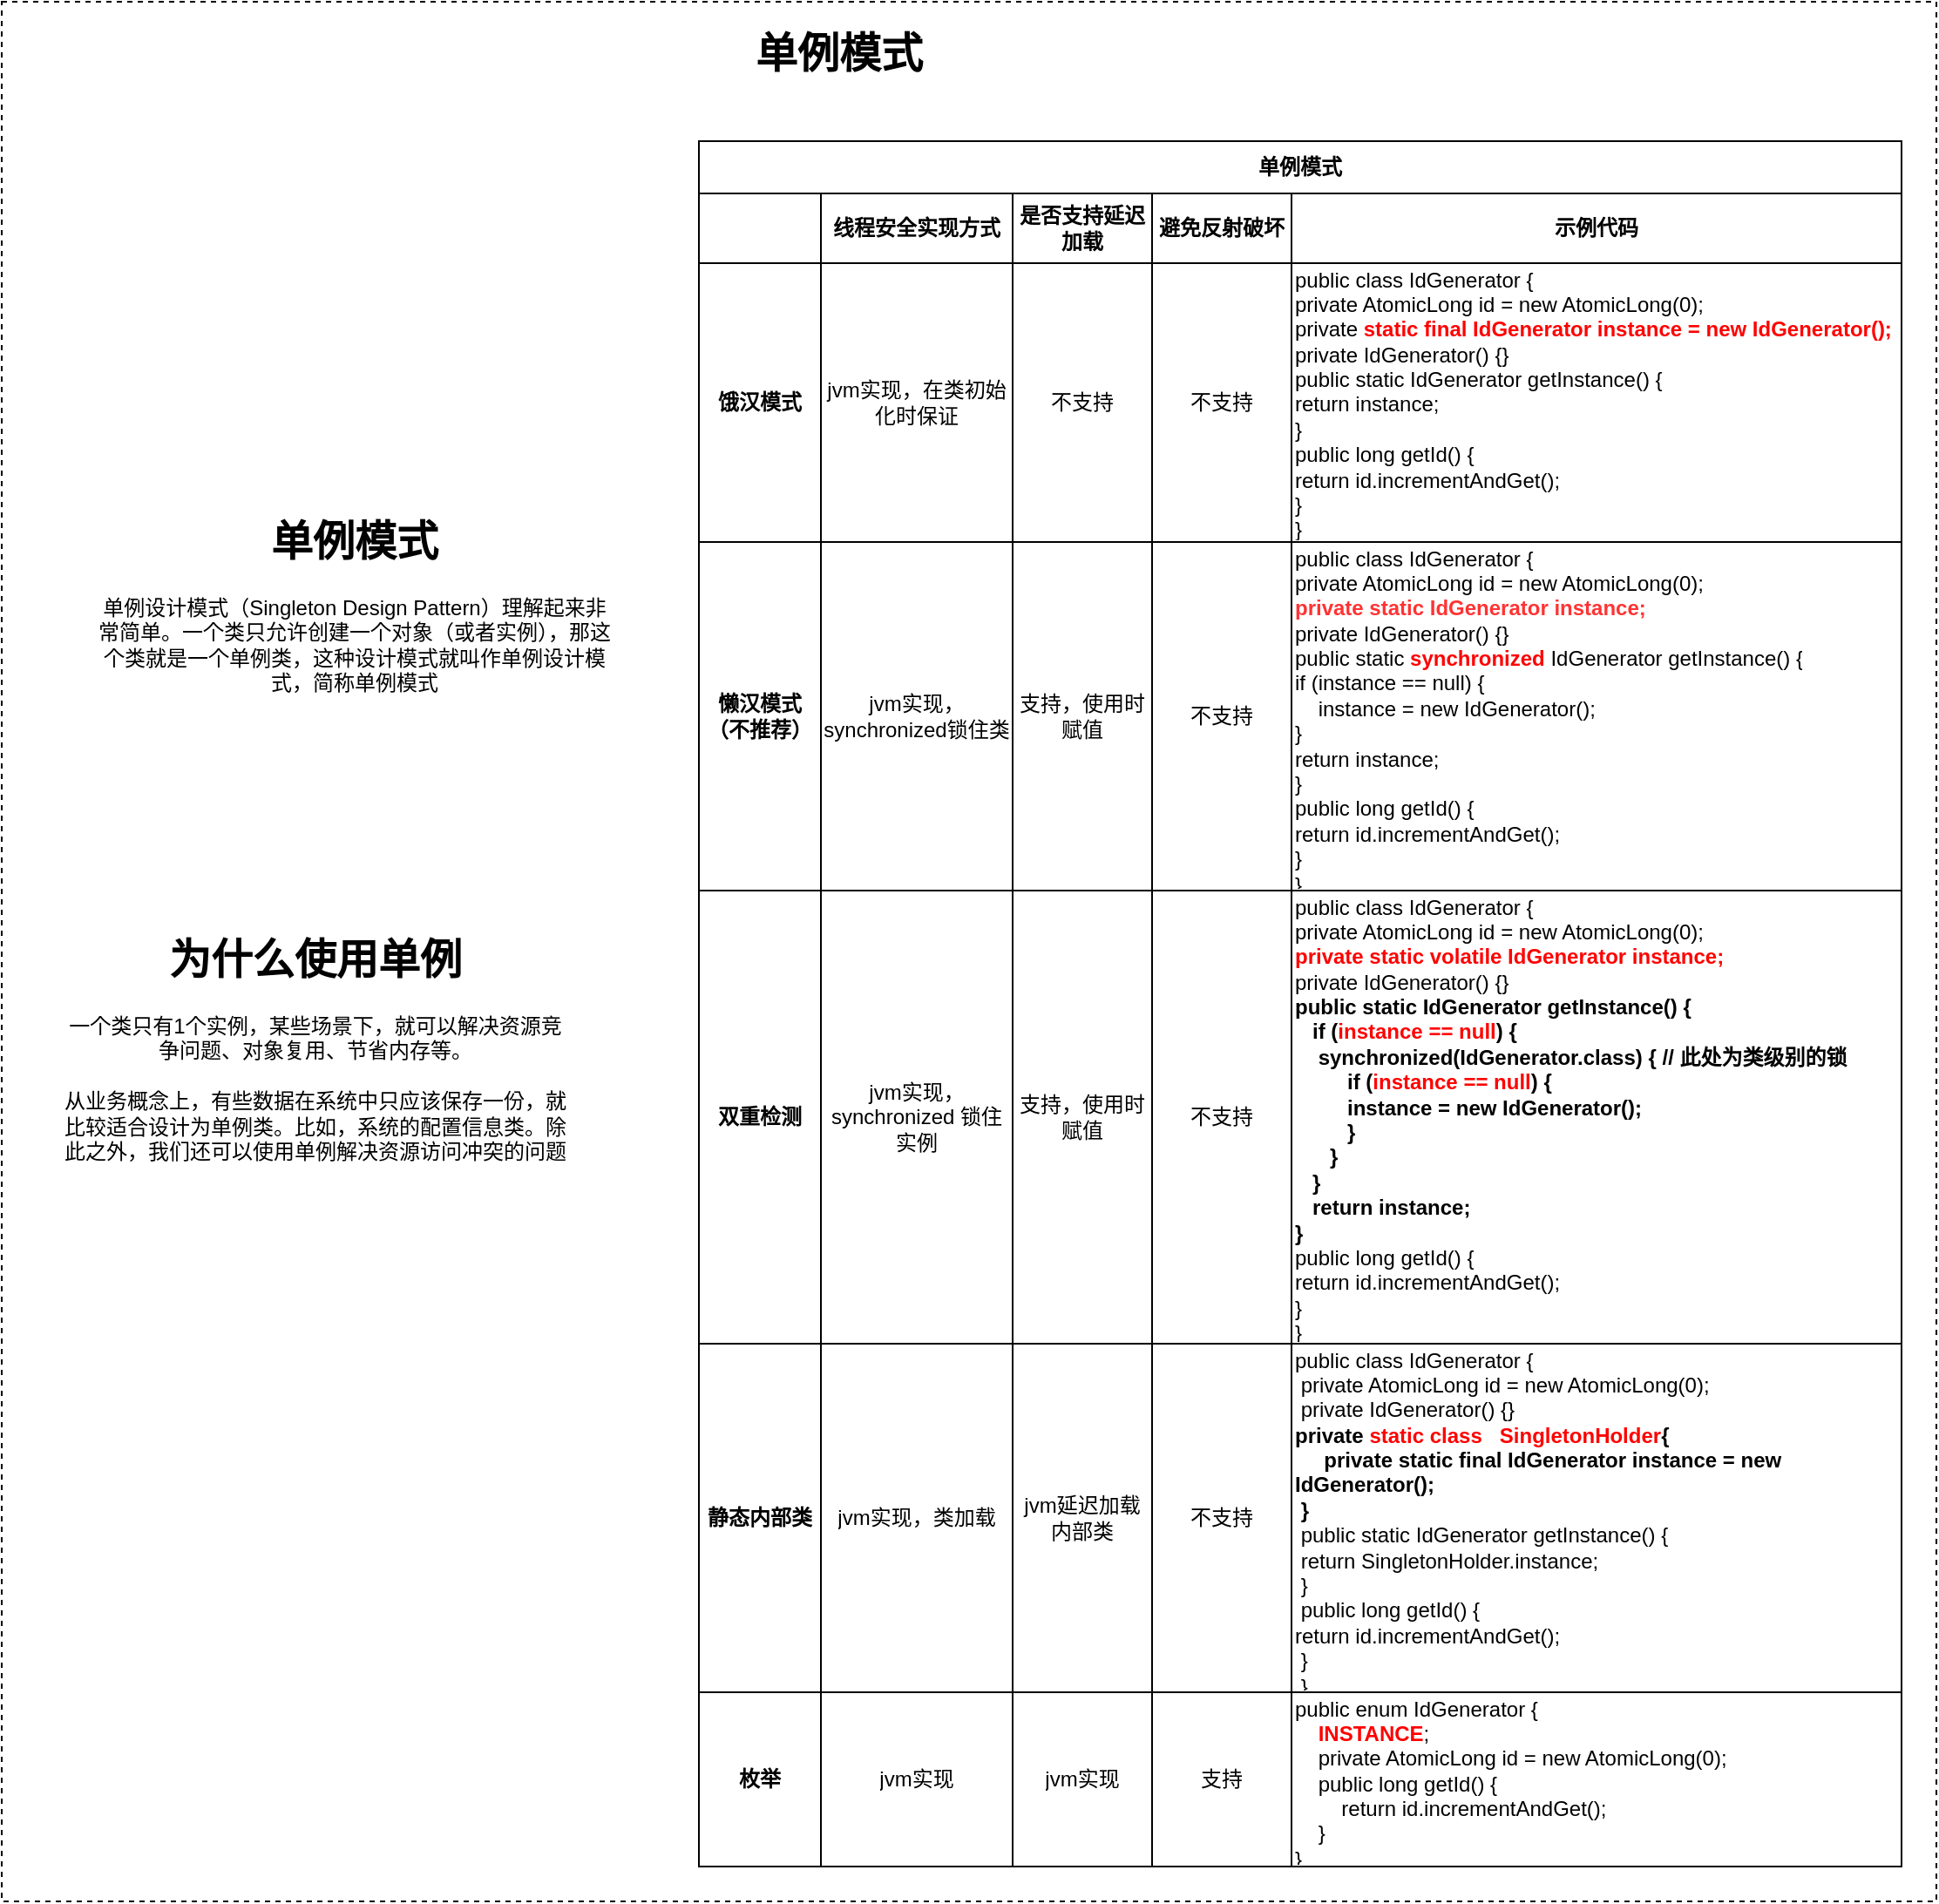 <mxfile version="14.5.1" type="device"><diagram id="OaNu2VtB2HiaWFFDx8ea" name="单例模式"><mxGraphModel dx="946" dy="610" grid="1" gridSize="10" guides="1" tooltips="1" connect="1" arrows="1" fold="1" page="1" pageScale="1" pageWidth="1169" pageHeight="827" math="0" shadow="0"><root><mxCell id="0"/><mxCell id="1" parent="0"/><mxCell id="wOB7VfZPkm8gClloDdJj-80" value="" style="group" vertex="1" connectable="0" parent="1"><mxGeometry x="40" y="70" width="1110" height="1090" as="geometry"/></mxCell><mxCell id="wOB7VfZPkm8gClloDdJj-76" value="" style="rounded=0;whiteSpace=wrap;html=1;align=center;dashed=1;" vertex="1" parent="wOB7VfZPkm8gClloDdJj-80"><mxGeometry width="1110" height="1090" as="geometry"/></mxCell><mxCell id="wOB7VfZPkm8gClloDdJj-29" value="单例模式" style="shape=table;html=1;whiteSpace=wrap;startSize=30;container=1;collapsible=0;childLayout=tableLayout;fontStyle=1;align=center;" vertex="1" parent="wOB7VfZPkm8gClloDdJj-80"><mxGeometry x="400" y="80" width="690" height="990" as="geometry"/></mxCell><mxCell id="wOB7VfZPkm8gClloDdJj-30" value="" style="shape=partialRectangle;html=1;whiteSpace=wrap;collapsible=0;dropTarget=0;pointerEvents=0;fillColor=none;top=0;left=0;bottom=0;right=0;points=[[0,0.5],[1,0.5]];portConstraint=eastwest;" vertex="1" parent="wOB7VfZPkm8gClloDdJj-29"><mxGeometry y="30" width="690" height="40" as="geometry"/></mxCell><mxCell id="wOB7VfZPkm8gClloDdJj-31" value="" style="shape=partialRectangle;html=1;whiteSpace=wrap;connectable=0;fillColor=none;top=0;left=0;bottom=0;right=0;overflow=hidden;" vertex="1" parent="wOB7VfZPkm8gClloDdJj-30"><mxGeometry width="70" height="40" as="geometry"/></mxCell><mxCell id="wOB7VfZPkm8gClloDdJj-32" value="&lt;span style=&quot;font-weight: 700&quot;&gt;线程安全实现方式&lt;/span&gt;" style="shape=partialRectangle;html=1;whiteSpace=wrap;connectable=0;fillColor=none;top=0;left=0;bottom=0;right=0;overflow=hidden;" vertex="1" parent="wOB7VfZPkm8gClloDdJj-30"><mxGeometry x="70" width="110" height="40" as="geometry"/></mxCell><mxCell id="wOB7VfZPkm8gClloDdJj-33" value="&lt;span style=&quot;font-weight: 700&quot;&gt;是否支持延迟加载&lt;/span&gt;" style="shape=partialRectangle;html=1;whiteSpace=wrap;connectable=0;fillColor=none;top=0;left=0;bottom=0;right=0;overflow=hidden;" vertex="1" parent="wOB7VfZPkm8gClloDdJj-30"><mxGeometry x="180" width="80" height="40" as="geometry"/></mxCell><mxCell id="wOB7VfZPkm8gClloDdJj-42" value="&lt;b&gt;避免反射破坏&lt;/b&gt;" style="shape=partialRectangle;html=1;whiteSpace=wrap;connectable=0;fillColor=none;top=0;left=0;bottom=0;right=0;overflow=hidden;" vertex="1" parent="wOB7VfZPkm8gClloDdJj-30"><mxGeometry x="260" width="80" height="40" as="geometry"/></mxCell><mxCell id="wOB7VfZPkm8gClloDdJj-45" value="&lt;span style=&quot;font-weight: 700&quot;&gt;示例代码&lt;/span&gt;" style="shape=partialRectangle;html=1;whiteSpace=wrap;connectable=0;fillColor=none;top=0;left=0;bottom=0;right=0;overflow=hidden;" vertex="1" parent="wOB7VfZPkm8gClloDdJj-30"><mxGeometry x="340" width="350" height="40" as="geometry"/></mxCell><mxCell id="wOB7VfZPkm8gClloDdJj-34" value="" style="shape=partialRectangle;html=1;whiteSpace=wrap;collapsible=0;dropTarget=0;pointerEvents=0;fillColor=none;top=0;left=0;bottom=0;right=0;points=[[0,0.5],[1,0.5]];portConstraint=eastwest;" vertex="1" parent="wOB7VfZPkm8gClloDdJj-29"><mxGeometry y="70" width="690" height="160" as="geometry"/></mxCell><mxCell id="wOB7VfZPkm8gClloDdJj-35" value="&lt;span style=&quot;font-weight: 700 ; background-color: rgb(255 , 255 , 255)&quot;&gt;饿汉模式&lt;/span&gt;" style="shape=partialRectangle;html=1;whiteSpace=wrap;connectable=0;fillColor=none;top=0;left=0;bottom=0;right=0;overflow=hidden;" vertex="1" parent="wOB7VfZPkm8gClloDdJj-34"><mxGeometry width="70" height="160" as="geometry"/></mxCell><mxCell id="wOB7VfZPkm8gClloDdJj-36" value="jvm实现，在类初始化时保证" style="shape=partialRectangle;html=1;whiteSpace=wrap;connectable=0;fillColor=none;top=0;left=0;bottom=0;right=0;overflow=hidden;" vertex="1" parent="wOB7VfZPkm8gClloDdJj-34"><mxGeometry x="70" width="110" height="160" as="geometry"/></mxCell><mxCell id="wOB7VfZPkm8gClloDdJj-37" value="不支持" style="shape=partialRectangle;html=1;whiteSpace=wrap;connectable=0;fillColor=none;top=0;left=0;bottom=0;right=0;overflow=hidden;" vertex="1" parent="wOB7VfZPkm8gClloDdJj-34"><mxGeometry x="180" width="80" height="160" as="geometry"/></mxCell><mxCell id="wOB7VfZPkm8gClloDdJj-43" value="不支持" style="shape=partialRectangle;html=1;whiteSpace=wrap;connectable=0;fillColor=none;top=0;left=0;bottom=0;right=0;overflow=hidden;" vertex="1" parent="wOB7VfZPkm8gClloDdJj-34"><mxGeometry x="260" width="80" height="160" as="geometry"/></mxCell><mxCell id="wOB7VfZPkm8gClloDdJj-46" value="public class IdGenerator { &lt;br&gt;  private AtomicLong id = new AtomicLong(0);&lt;br&gt;  private &lt;b&gt;&lt;font color=&quot;#ff0000&quot;&gt;static final IdGenerator instance = new IdGenerator();&lt;/font&gt;&lt;/b&gt;&lt;br&gt;  private IdGenerator() {}&lt;br&gt;  public static IdGenerator getInstance() {&lt;br&gt;    return instance;&lt;br&gt;  }&lt;br&gt;  public long getId() { &lt;br&gt;    return id.incrementAndGet();&lt;br&gt;  }&lt;br&gt;}" style="shape=partialRectangle;html=1;whiteSpace=wrap;connectable=0;fillColor=none;top=0;left=0;bottom=0;right=0;overflow=hidden;align=left;" vertex="1" parent="wOB7VfZPkm8gClloDdJj-34"><mxGeometry x="340" width="350" height="160" as="geometry"/></mxCell><mxCell id="wOB7VfZPkm8gClloDdJj-38" value="" style="shape=partialRectangle;html=1;whiteSpace=wrap;collapsible=0;dropTarget=0;pointerEvents=0;fillColor=none;top=0;left=0;bottom=0;right=0;points=[[0,0.5],[1,0.5]];portConstraint=eastwest;" vertex="1" parent="wOB7VfZPkm8gClloDdJj-29"><mxGeometry y="230" width="690" height="200" as="geometry"/></mxCell><mxCell id="wOB7VfZPkm8gClloDdJj-39" value="&lt;span style=&quot;font-weight: 700 ; background-color: rgb(255 , 255 , 255)&quot;&gt;懒汉模式（不推荐）&lt;/span&gt;" style="shape=partialRectangle;html=1;whiteSpace=wrap;connectable=0;fillColor=none;top=0;left=0;bottom=0;right=0;overflow=hidden;" vertex="1" parent="wOB7VfZPkm8gClloDdJj-38"><mxGeometry width="70" height="200" as="geometry"/></mxCell><mxCell id="wOB7VfZPkm8gClloDdJj-40" value="jvm实现，synchronized锁住类" style="shape=partialRectangle;html=1;whiteSpace=wrap;connectable=0;fillColor=none;top=0;left=0;bottom=0;right=0;overflow=hidden;" vertex="1" parent="wOB7VfZPkm8gClloDdJj-38"><mxGeometry x="70" width="110" height="200" as="geometry"/></mxCell><mxCell id="wOB7VfZPkm8gClloDdJj-41" value="支持，使用时赋值" style="shape=partialRectangle;html=1;whiteSpace=wrap;connectable=0;fillColor=none;top=0;left=0;bottom=0;right=0;overflow=hidden;" vertex="1" parent="wOB7VfZPkm8gClloDdJj-38"><mxGeometry x="180" width="80" height="200" as="geometry"/></mxCell><mxCell id="wOB7VfZPkm8gClloDdJj-44" value="&lt;span&gt;不支持&lt;/span&gt;" style="shape=partialRectangle;html=1;whiteSpace=wrap;connectable=0;fillColor=none;top=0;left=0;bottom=0;right=0;overflow=hidden;" vertex="1" parent="wOB7VfZPkm8gClloDdJj-38"><mxGeometry x="260" width="80" height="200" as="geometry"/></mxCell><mxCell id="wOB7VfZPkm8gClloDdJj-47" value="public class IdGenerator { &lt;br&gt;  private AtomicLong id = new AtomicLong(0);&lt;br&gt;&lt;font color=&quot;#ff3333&quot;&gt;&lt;b&gt;  private static IdGenerator instance;&lt;/b&gt;&lt;/font&gt;&lt;br&gt;  private IdGenerator() {}&lt;br&gt;  public static &lt;b&gt;&lt;font color=&quot;#ff0000&quot;&gt;synchronized&lt;/font&gt;&lt;/b&gt; IdGenerator getInstance() {&lt;br&gt;    if (instance == null) {&lt;br&gt;&amp;nbsp; &amp;nbsp; instance = new IdGenerator();&lt;br&gt;    }&lt;br&gt;    return instance;&lt;br&gt;  }&lt;br&gt;  public long getId() { &lt;br&gt;    return id.incrementAndGet();&lt;br&gt;  }&lt;br&gt;}" style="shape=partialRectangle;html=1;whiteSpace=wrap;connectable=0;fillColor=none;top=0;left=0;bottom=0;right=0;overflow=hidden;align=left;" vertex="1" parent="wOB7VfZPkm8gClloDdJj-38"><mxGeometry x="340" width="350" height="200" as="geometry"/></mxCell><mxCell id="wOB7VfZPkm8gClloDdJj-48" style="shape=partialRectangle;html=1;whiteSpace=wrap;collapsible=0;dropTarget=0;pointerEvents=0;fillColor=none;top=0;left=0;bottom=0;right=0;points=[[0,0.5],[1,0.5]];portConstraint=eastwest;" vertex="1" parent="wOB7VfZPkm8gClloDdJj-29"><mxGeometry y="430" width="690" height="260" as="geometry"/></mxCell><mxCell id="wOB7VfZPkm8gClloDdJj-49" value="&lt;span style=&quot;font-weight: 700 ; background-color: rgb(255 , 255 , 255)&quot;&gt;双重检测&lt;/span&gt;" style="shape=partialRectangle;html=1;whiteSpace=wrap;connectable=0;fillColor=none;top=0;left=0;bottom=0;right=0;overflow=hidden;" vertex="1" parent="wOB7VfZPkm8gClloDdJj-48"><mxGeometry width="70" height="260" as="geometry"/></mxCell><mxCell id="wOB7VfZPkm8gClloDdJj-50" value="jvm实现，synchronized 锁住实例" style="shape=partialRectangle;html=1;whiteSpace=wrap;connectable=0;fillColor=none;top=0;left=0;bottom=0;right=0;overflow=hidden;" vertex="1" parent="wOB7VfZPkm8gClloDdJj-48"><mxGeometry x="70" width="110" height="260" as="geometry"/></mxCell><mxCell id="wOB7VfZPkm8gClloDdJj-51" value="&lt;span&gt;支持，使用时赋值&lt;/span&gt;" style="shape=partialRectangle;html=1;whiteSpace=wrap;connectable=0;fillColor=none;top=0;left=0;bottom=0;right=0;overflow=hidden;" vertex="1" parent="wOB7VfZPkm8gClloDdJj-48"><mxGeometry x="180" width="80" height="260" as="geometry"/></mxCell><mxCell id="wOB7VfZPkm8gClloDdJj-52" value="&lt;span&gt;不支持&lt;/span&gt;" style="shape=partialRectangle;html=1;whiteSpace=wrap;connectable=0;fillColor=none;top=0;left=0;bottom=0;right=0;overflow=hidden;" vertex="1" parent="wOB7VfZPkm8gClloDdJj-48"><mxGeometry x="260" width="80" height="260" as="geometry"/></mxCell><mxCell id="wOB7VfZPkm8gClloDdJj-53" value="public class IdGenerator { &lt;br&gt;  private AtomicLong id = new AtomicLong(0);&lt;br&gt;&lt;b&gt;&lt;font color=&quot;#ff0000&quot;&gt;  private static volatile IdGenerator instance;&lt;/font&gt;&lt;/b&gt;&lt;br&gt;  private IdGenerator() {}&lt;br&gt;&lt;b&gt;  public static IdGenerator getInstance() {&lt;br&gt;&amp;nbsp; &amp;nbsp;if (&lt;font color=&quot;#ff0000&quot;&gt;instance == null&lt;/font&gt;) {&lt;br&gt;&amp;nbsp; &amp;nbsp; synchronized(IdGenerator.class) { // 此处为类级别的锁&lt;br&gt;&amp;nbsp; &amp;nbsp; &amp;nbsp; &amp;nbsp; &amp;nbsp;if (&lt;font color=&quot;#ff0000&quot;&gt;instance == null&lt;/font&gt;) {&lt;br&gt;&amp;nbsp; &amp;nbsp; &amp;nbsp; &amp;nbsp; &amp;nbsp;instance = new IdGenerator();&lt;br&gt;&amp;nbsp; &amp;nbsp; &amp;nbsp; &amp;nbsp; &amp;nbsp;}&lt;br&gt;&amp;nbsp; &amp;nbsp; &amp;nbsp; }&lt;br&gt;&amp;nbsp; &amp;nbsp;}&lt;br&gt;&amp;nbsp; &amp;nbsp;return instance;&lt;br&gt;  }&lt;/b&gt;&lt;br&gt;  public long getId() { &lt;br&gt;    return id.incrementAndGet();&lt;br&gt;  }&lt;br&gt;}" style="shape=partialRectangle;html=1;whiteSpace=wrap;connectable=0;fillColor=none;top=0;left=0;bottom=0;right=0;overflow=hidden;align=left;" vertex="1" parent="wOB7VfZPkm8gClloDdJj-48"><mxGeometry x="340" width="350" height="260" as="geometry"/></mxCell><mxCell id="wOB7VfZPkm8gClloDdJj-54" style="shape=partialRectangle;html=1;whiteSpace=wrap;collapsible=0;dropTarget=0;pointerEvents=0;fillColor=none;top=0;left=0;bottom=0;right=0;points=[[0,0.5],[1,0.5]];portConstraint=eastwest;" vertex="1" parent="wOB7VfZPkm8gClloDdJj-29"><mxGeometry y="690" width="690" height="200" as="geometry"/></mxCell><mxCell id="wOB7VfZPkm8gClloDdJj-55" value="&lt;span style=&quot;font-weight: 700 ; background-color: rgb(255 , 255 , 255)&quot;&gt;静态内部类&lt;/span&gt;" style="shape=partialRectangle;html=1;whiteSpace=wrap;connectable=0;fillColor=none;top=0;left=0;bottom=0;right=0;overflow=hidden;" vertex="1" parent="wOB7VfZPkm8gClloDdJj-54"><mxGeometry width="70" height="200" as="geometry"/></mxCell><mxCell id="wOB7VfZPkm8gClloDdJj-56" value="jvm实现，类加载" style="shape=partialRectangle;html=1;whiteSpace=wrap;connectable=0;fillColor=none;top=0;left=0;bottom=0;right=0;overflow=hidden;" vertex="1" parent="wOB7VfZPkm8gClloDdJj-54"><mxGeometry x="70" width="110" height="200" as="geometry"/></mxCell><mxCell id="wOB7VfZPkm8gClloDdJj-57" value="jvm延迟加载内部类" style="shape=partialRectangle;html=1;whiteSpace=wrap;connectable=0;fillColor=none;top=0;left=0;bottom=0;right=0;overflow=hidden;" vertex="1" parent="wOB7VfZPkm8gClloDdJj-54"><mxGeometry x="180" width="80" height="200" as="geometry"/></mxCell><mxCell id="wOB7VfZPkm8gClloDdJj-58" value="&lt;span&gt;不支持&lt;/span&gt;" style="shape=partialRectangle;html=1;whiteSpace=wrap;connectable=0;fillColor=none;top=0;left=0;bottom=0;right=0;overflow=hidden;" vertex="1" parent="wOB7VfZPkm8gClloDdJj-54"><mxGeometry x="260" width="80" height="200" as="geometry"/></mxCell><mxCell id="wOB7VfZPkm8gClloDdJj-59" value="public class IdGenerator { &lt;br&gt;&amp;nbsp;private AtomicLong id = new AtomicLong(0);&lt;br&gt;&amp;nbsp;private IdGenerator() {}&lt;br&gt;&lt;b&gt;  private &lt;font color=&quot;#ff0000&quot;&gt;static class&amp;nbsp; &amp;nbsp;SingletonHolder&lt;/font&gt;{&lt;br&gt;&amp;nbsp; &amp;nbsp; &amp;nbsp;private static final IdGenerator instance = new IdGenerator();&lt;br&gt;&amp;nbsp;}&lt;/b&gt;&lt;br&gt;&amp;nbsp;public static IdGenerator getInstance() {&lt;br&gt;&amp;nbsp;return SingletonHolder.instance;&lt;br&gt;&amp;nbsp;}&lt;br&gt;&amp;nbsp;public long getId() { &lt;br&gt;    return id.incrementAndGet();&lt;br&gt;&amp;nbsp;}&lt;br&gt;&amp;nbsp;}" style="shape=partialRectangle;html=1;whiteSpace=wrap;connectable=0;fillColor=none;top=0;left=0;bottom=0;right=0;overflow=hidden;align=left;" vertex="1" parent="wOB7VfZPkm8gClloDdJj-54"><mxGeometry x="340" width="350" height="200" as="geometry"/></mxCell><mxCell id="wOB7VfZPkm8gClloDdJj-60" style="shape=partialRectangle;html=1;whiteSpace=wrap;collapsible=0;dropTarget=0;pointerEvents=0;fillColor=none;top=0;left=0;bottom=0;right=0;points=[[0,0.5],[1,0.5]];portConstraint=eastwest;" vertex="1" parent="wOB7VfZPkm8gClloDdJj-29"><mxGeometry y="890" width="690" height="100" as="geometry"/></mxCell><mxCell id="wOB7VfZPkm8gClloDdJj-61" value="&lt;span style=&quot;font-weight: 700 ; background-color: rgb(255 , 255 , 255)&quot;&gt;枚举&lt;/span&gt;" style="shape=partialRectangle;html=1;whiteSpace=wrap;connectable=0;fillColor=none;top=0;left=0;bottom=0;right=0;overflow=hidden;" vertex="1" parent="wOB7VfZPkm8gClloDdJj-60"><mxGeometry width="70" height="100" as="geometry"/></mxCell><mxCell id="wOB7VfZPkm8gClloDdJj-62" value="jvm实现" style="shape=partialRectangle;html=1;whiteSpace=wrap;connectable=0;fillColor=none;top=0;left=0;bottom=0;right=0;overflow=hidden;" vertex="1" parent="wOB7VfZPkm8gClloDdJj-60"><mxGeometry x="70" width="110" height="100" as="geometry"/></mxCell><mxCell id="wOB7VfZPkm8gClloDdJj-63" value="jvm实现" style="shape=partialRectangle;html=1;whiteSpace=wrap;connectable=0;fillColor=none;top=0;left=0;bottom=0;right=0;overflow=hidden;" vertex="1" parent="wOB7VfZPkm8gClloDdJj-60"><mxGeometry x="180" width="80" height="100" as="geometry"/></mxCell><mxCell id="wOB7VfZPkm8gClloDdJj-64" value="支持" style="shape=partialRectangle;html=1;whiteSpace=wrap;connectable=0;fillColor=none;top=0;left=0;bottom=0;right=0;overflow=hidden;" vertex="1" parent="wOB7VfZPkm8gClloDdJj-60"><mxGeometry x="260" width="80" height="100" as="geometry"/></mxCell><mxCell id="wOB7VfZPkm8gClloDdJj-65" value="public enum IdGenerator {&lt;br&gt;&amp;nbsp; &amp;nbsp; &lt;b&gt;&lt;font color=&quot;#ff0000&quot;&gt;INSTANCE&lt;/font&gt;&lt;/b&gt;;&lt;br&gt;&amp;nbsp; &amp;nbsp; private AtomicLong id = new AtomicLong(0);&lt;br&gt;&amp;nbsp; &amp;nbsp; public long getId() { &lt;br&gt;&amp;nbsp; &amp;nbsp; &amp;nbsp; &amp;nbsp; return id.incrementAndGet();&lt;br&gt;&amp;nbsp; &amp;nbsp; }&lt;br&gt;}" style="shape=partialRectangle;html=1;whiteSpace=wrap;connectable=0;fillColor=none;top=0;left=0;bottom=0;right=0;overflow=hidden;align=left;" vertex="1" parent="wOB7VfZPkm8gClloDdJj-60"><mxGeometry x="340" width="350" height="100" as="geometry"/></mxCell><mxCell id="wOB7VfZPkm8gClloDdJj-73" value="&lt;h1&gt;单例模式&lt;/h1&gt;&lt;p&gt;单例设计模式（Singleton Design Pattern）理解起来非常简单。一个类只允许创建一个对象（或者实例），那这个类就是一个单例类，这种设计模式就叫作单例设计模式，简称单例模式&lt;br&gt;&lt;/p&gt;" style="text;html=1;strokeColor=none;fillColor=none;spacing=5;spacingTop=-20;whiteSpace=wrap;overflow=hidden;rounded=0;align=center;" vertex="1" parent="wOB7VfZPkm8gClloDdJj-80"><mxGeometry x="50" y="290" width="305" height="120" as="geometry"/></mxCell><mxCell id="wOB7VfZPkm8gClloDdJj-74" value="&lt;h1&gt;为什么使用单例&lt;/h1&gt;&lt;p&gt;一个类只有1个实例，某些场景下，就可以解决资源竞争问题、对象复用、节省内存等。&lt;br&gt;&lt;span&gt;&lt;br&gt;从业务概念上，有些数据在系统中只应该保存一份，就比较适合设计为单例类。比如，系统的配置信息类。除此之外，我们还可以使用单例解决资源访问冲突的问题&lt;/span&gt;&lt;/p&gt;" style="text;html=1;strokeColor=none;fillColor=none;spacing=5;spacingTop=-20;whiteSpace=wrap;overflow=hidden;rounded=0;align=center;" vertex="1" parent="wOB7VfZPkm8gClloDdJj-80"><mxGeometry x="30" y="530" width="300" height="150" as="geometry"/></mxCell><mxCell id="wOB7VfZPkm8gClloDdJj-77" value="单例模式" style="text;strokeColor=none;fillColor=none;html=1;fontSize=24;fontStyle=1;verticalAlign=middle;align=center;" vertex="1" parent="wOB7VfZPkm8gClloDdJj-80"><mxGeometry x="430" y="10" width="100" height="40" as="geometry"/></mxCell></root></mxGraphModel></diagram></mxfile>